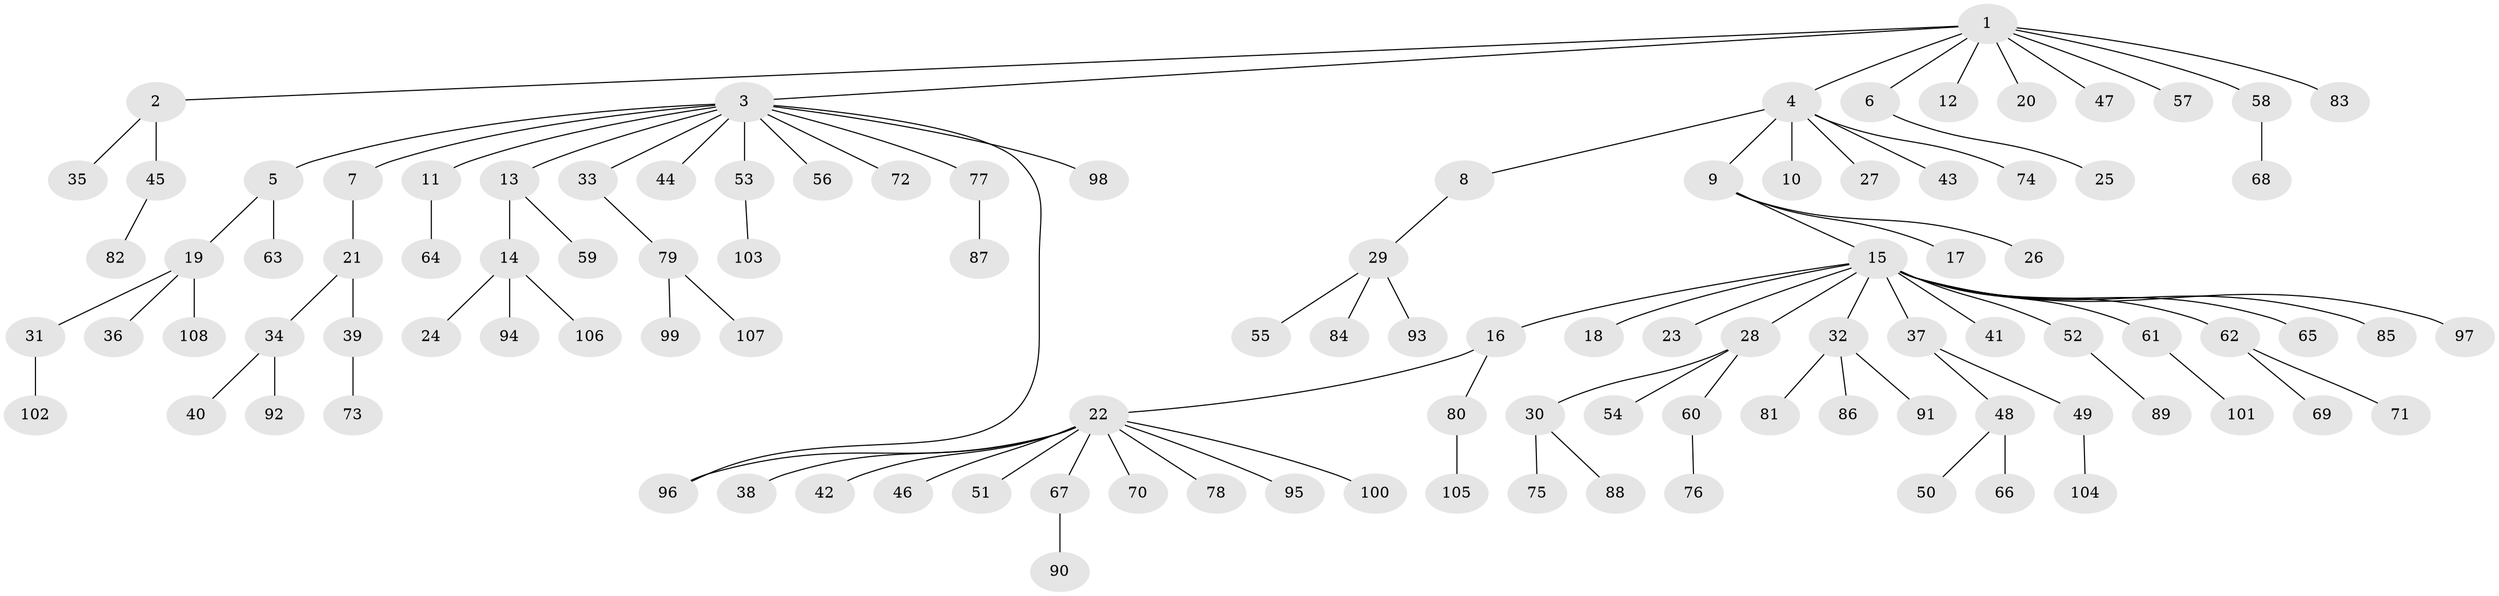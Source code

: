 // coarse degree distribution, {9: 0.012048192771084338, 3: 0.08433734939759036, 13: 0.012048192771084338, 6: 0.012048192771084338, 2: 0.1686746987951807, 4: 0.024096385542168676, 1: 0.6626506024096386, 16: 0.012048192771084338, 10: 0.012048192771084338}
// Generated by graph-tools (version 1.1) at 2025/23/03/03/25 07:23:52]
// undirected, 108 vertices, 108 edges
graph export_dot {
graph [start="1"]
  node [color=gray90,style=filled];
  1;
  2;
  3;
  4;
  5;
  6;
  7;
  8;
  9;
  10;
  11;
  12;
  13;
  14;
  15;
  16;
  17;
  18;
  19;
  20;
  21;
  22;
  23;
  24;
  25;
  26;
  27;
  28;
  29;
  30;
  31;
  32;
  33;
  34;
  35;
  36;
  37;
  38;
  39;
  40;
  41;
  42;
  43;
  44;
  45;
  46;
  47;
  48;
  49;
  50;
  51;
  52;
  53;
  54;
  55;
  56;
  57;
  58;
  59;
  60;
  61;
  62;
  63;
  64;
  65;
  66;
  67;
  68;
  69;
  70;
  71;
  72;
  73;
  74;
  75;
  76;
  77;
  78;
  79;
  80;
  81;
  82;
  83;
  84;
  85;
  86;
  87;
  88;
  89;
  90;
  91;
  92;
  93;
  94;
  95;
  96;
  97;
  98;
  99;
  100;
  101;
  102;
  103;
  104;
  105;
  106;
  107;
  108;
  1 -- 2;
  1 -- 3;
  1 -- 4;
  1 -- 6;
  1 -- 12;
  1 -- 20;
  1 -- 47;
  1 -- 57;
  1 -- 58;
  1 -- 83;
  2 -- 35;
  2 -- 45;
  3 -- 5;
  3 -- 7;
  3 -- 11;
  3 -- 13;
  3 -- 33;
  3 -- 44;
  3 -- 53;
  3 -- 56;
  3 -- 72;
  3 -- 77;
  3 -- 96;
  3 -- 98;
  4 -- 8;
  4 -- 9;
  4 -- 10;
  4 -- 27;
  4 -- 43;
  4 -- 74;
  5 -- 19;
  5 -- 63;
  6 -- 25;
  7 -- 21;
  8 -- 29;
  9 -- 15;
  9 -- 17;
  9 -- 26;
  11 -- 64;
  13 -- 14;
  13 -- 59;
  14 -- 24;
  14 -- 94;
  14 -- 106;
  15 -- 16;
  15 -- 18;
  15 -- 23;
  15 -- 28;
  15 -- 32;
  15 -- 37;
  15 -- 41;
  15 -- 52;
  15 -- 61;
  15 -- 62;
  15 -- 65;
  15 -- 85;
  15 -- 97;
  16 -- 22;
  16 -- 80;
  19 -- 31;
  19 -- 36;
  19 -- 108;
  21 -- 34;
  21 -- 39;
  22 -- 38;
  22 -- 42;
  22 -- 46;
  22 -- 51;
  22 -- 67;
  22 -- 70;
  22 -- 78;
  22 -- 95;
  22 -- 96;
  22 -- 100;
  28 -- 30;
  28 -- 54;
  28 -- 60;
  29 -- 55;
  29 -- 84;
  29 -- 93;
  30 -- 75;
  30 -- 88;
  31 -- 102;
  32 -- 81;
  32 -- 86;
  32 -- 91;
  33 -- 79;
  34 -- 40;
  34 -- 92;
  37 -- 48;
  37 -- 49;
  39 -- 73;
  45 -- 82;
  48 -- 50;
  48 -- 66;
  49 -- 104;
  52 -- 89;
  53 -- 103;
  58 -- 68;
  60 -- 76;
  61 -- 101;
  62 -- 69;
  62 -- 71;
  67 -- 90;
  77 -- 87;
  79 -- 99;
  79 -- 107;
  80 -- 105;
}
